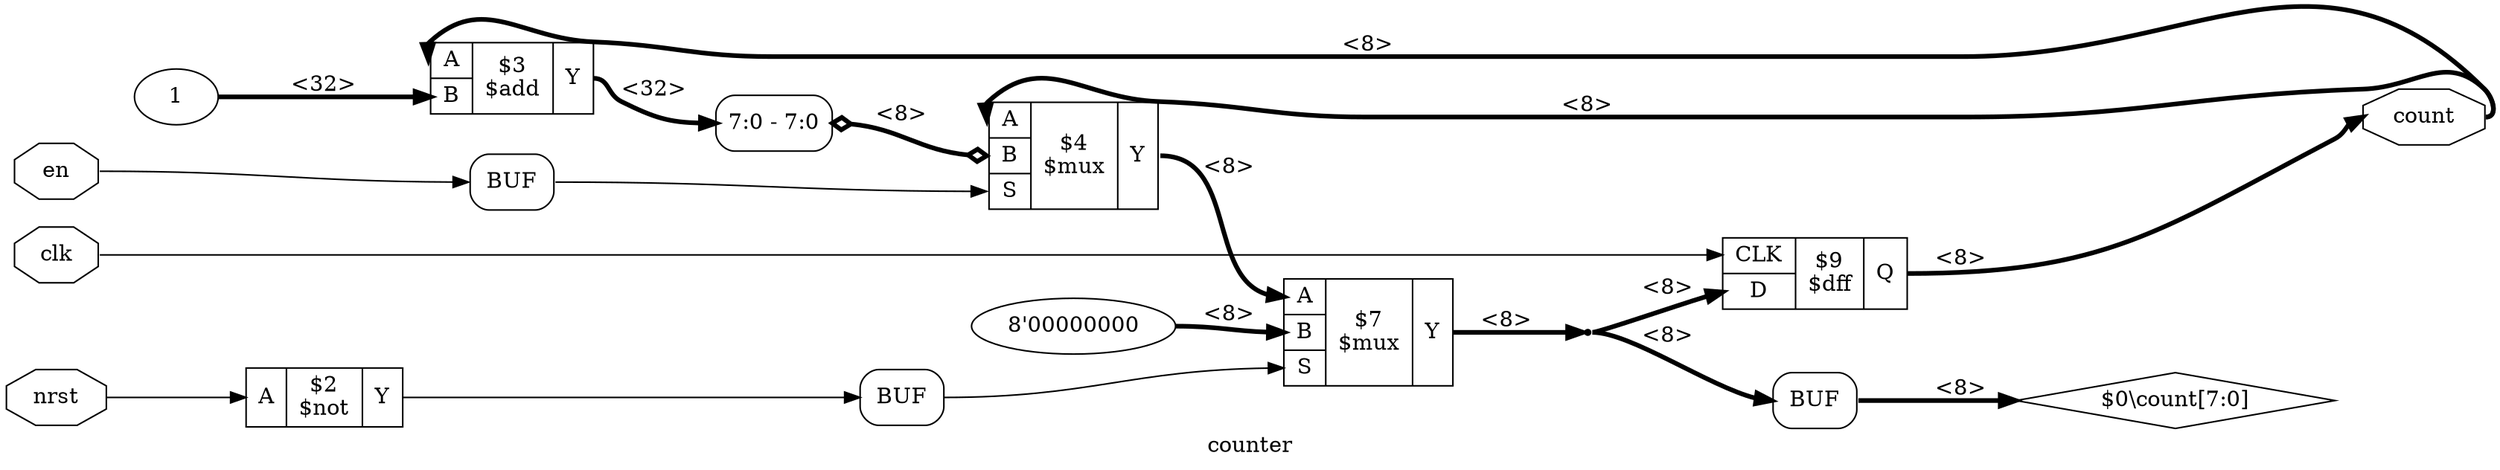digraph "counter" {
label="counter";
rankdir="LR";
remincross=true;
n8 [ shape=octagon, label="count", color="black", fontcolor="black" ];
n9 [ shape=octagon, label="en", color="black", fontcolor="black" ];
n10 [ shape=octagon, label="nrst", color="black", fontcolor="black" ];
n11 [ shape=octagon, label="clk", color="black", fontcolor="black" ];
{ rank="source"; n10; n11; n9;}
{ rank="sink"; n8;}
c15 [ shape=record, label="{{<p12> CLK|<p13> D}|$9\n$dff|{<p14> Q}}" ];
v0 [ label="8'00000000" ];
c20 [ shape=record, label="{{<p16> A|<p17> B|<p18> S}|$7\n$mux|{<p19> Y}}" ];
c21 [ shape=record, label="{{<p16> A|<p17> B|<p18> S}|$4\n$mux|{<p19> Y}}" ];
x1 [ shape=record, style=rounded, label="<s0> 7:0 - 7:0 " ];
x1:e -> c21:p17:w [arrowhead=odiamond, arrowtail=odiamond, dir=both, color="black", style="setlinewidth(3)", label="<8>"];
v2 [ label="1" ];
c22 [ shape=record, label="{{<p16> A|<p17> B}|$3\n$add|{<p19> Y}}" ];
c23 [ shape=record, label="{{<p16> A}|$2\n$not|{<p19> Y}}" ];
x3 [shape=box, style=rounded, label="BUF"];
x4 [shape=box, style=rounded, label="BUF"];
x5 [shape=box, style=rounded, label="BUF"];
n1 [ shape=point ];
c20:p19:e -> n1:w [color="black", style="setlinewidth(3)", label="<8>"];
n1:e -> c15:p13:w [color="black", style="setlinewidth(3)", label="<8>"];
n1:e -> x5:w:w [color="black", style="setlinewidth(3)", label="<8>"];
n10:e -> c23:p16:w [color="black", label=""];
n11:e -> c15:p12:w [color="black", label=""];
x4:e:e -> c20:p18:w [color="black", label=""];
c21:p19:e -> c20:p16:w [color="black", style="setlinewidth(3)", label="<8>"];
x3:e:e -> c21:p18:w [color="black", label=""];
c22:p19:e -> x1:s0:w [color="black", style="setlinewidth(3)", label="<32>"];
c23:p19:e -> x4:w:w [color="black", label=""];
n7 [ shape=diamond, label="$0\\count[7:0]" ];
x5:e:e -> n7:w [color="black", style="setlinewidth(3)", label="<8>"];
c15:p14:e -> n8:w [color="black", style="setlinewidth(3)", label="<8>"];
n8:e -> c21:p16:w [color="black", style="setlinewidth(3)", label="<8>"];
n8:e -> c22:p16:w [color="black", style="setlinewidth(3)", label="<8>"];
n9:e -> x3:w:w [color="black", label=""];
v0:e -> c20:p17:w [color="black", style="setlinewidth(3)", label="<8>"];
v2:e -> c22:p17:w [color="black", style="setlinewidth(3)", label="<32>"];
}
